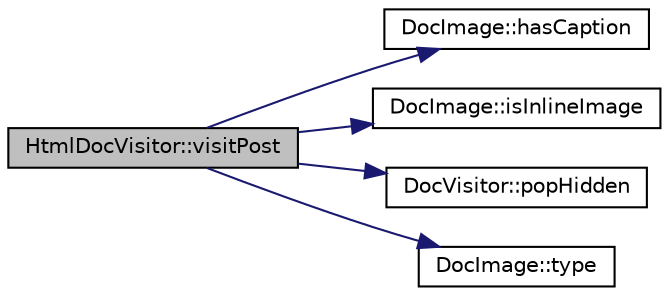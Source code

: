digraph "HtmlDocVisitor::visitPost"
{
 // LATEX_PDF_SIZE
  edge [fontname="Helvetica",fontsize="10",labelfontname="Helvetica",labelfontsize="10"];
  node [fontname="Helvetica",fontsize="10",shape=record];
  rankdir="LR";
  Node1 [label="HtmlDocVisitor::visitPost",height=0.2,width=0.4,color="black", fillcolor="grey75", style="filled", fontcolor="black",tooltip=" "];
  Node1 -> Node2 [color="midnightblue",fontsize="10",style="solid"];
  Node2 [label="DocImage::hasCaption",height=0.2,width=0.4,color="black", fillcolor="white", style="filled",URL="$classDocImage.html#af627e9312a4cc758736ebaff6619990e",tooltip=" "];
  Node1 -> Node3 [color="midnightblue",fontsize="10",style="solid"];
  Node3 [label="DocImage::isInlineImage",height=0.2,width=0.4,color="black", fillcolor="white", style="filled",URL="$classDocImage.html#ae52199cbb5da4e10ccb3a9b53c4978ac",tooltip=" "];
  Node1 -> Node4 [color="midnightblue",fontsize="10",style="solid"];
  Node4 [label="DocVisitor::popHidden",height=0.2,width=0.4,color="black", fillcolor="white", style="filled",URL="$classDocVisitor.html#afaec23aad7de1e76aab6a441d70c9119",tooltip=" "];
  Node1 -> Node5 [color="midnightblue",fontsize="10",style="solid"];
  Node5 [label="DocImage::type",height=0.2,width=0.4,color="black", fillcolor="white", style="filled",URL="$classDocImage.html#a4a7abc635cfbbb0824b1a482b6cb42e9",tooltip=" "];
}
